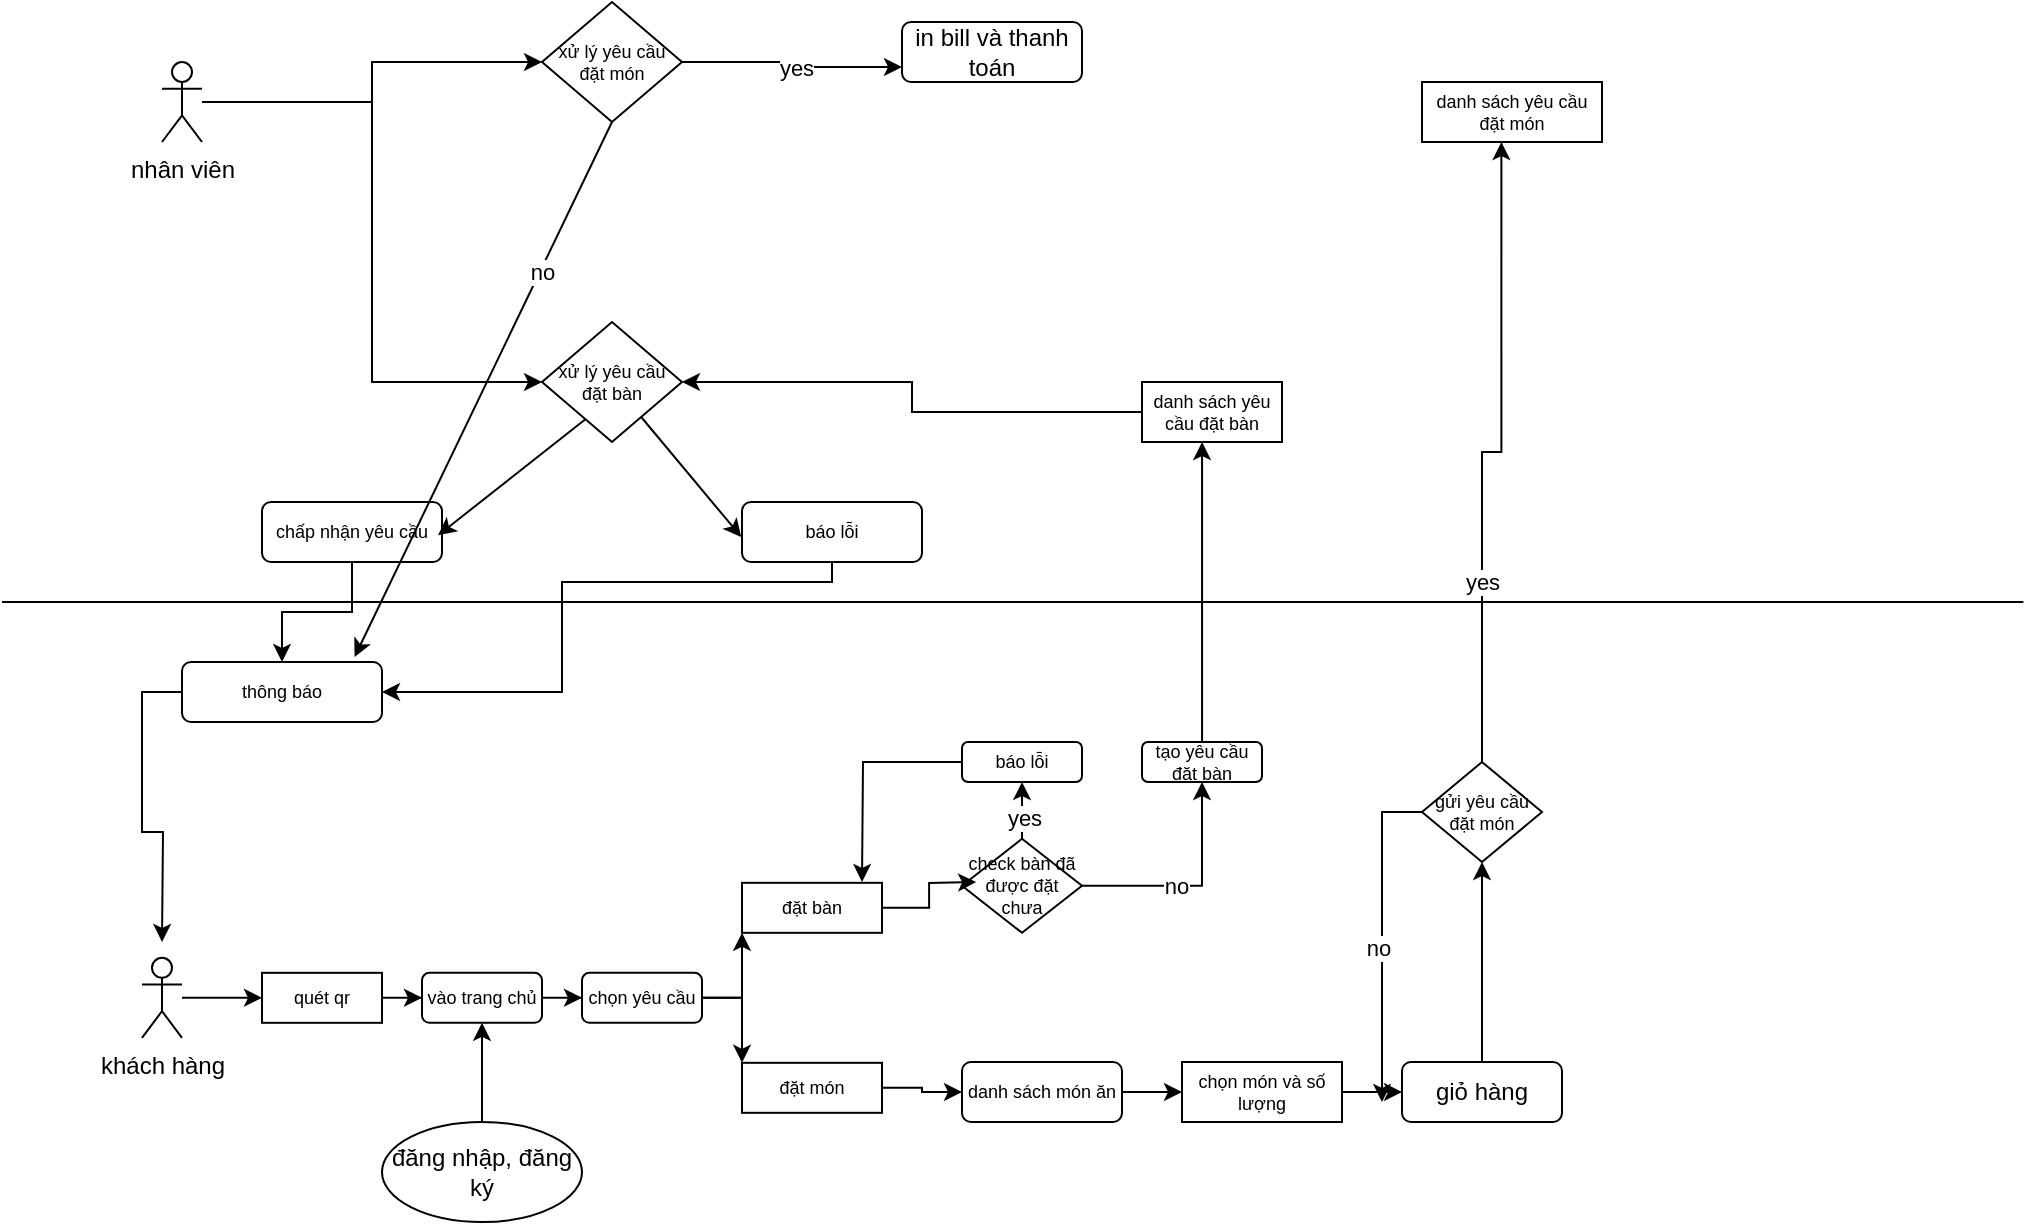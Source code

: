 <mxfile version="24.7.14">
  <diagram name="Trang-1" id="1DMesU5spUel-o7tlGQU">
    <mxGraphModel dx="2022" dy="650" grid="1" gridSize="10" guides="1" tooltips="1" connect="1" arrows="1" fold="1" page="1" pageScale="1" pageWidth="827" pageHeight="1169" math="0" shadow="0">
      <root>
        <mxCell id="0" />
        <mxCell id="1" parent="0" />
        <mxCell id="oxGjsUCAKeBhMwnqYwcX-6" style="edgeStyle=orthogonalEdgeStyle;rounded=0;orthogonalLoop=1;jettySize=auto;html=1;entryX=0;entryY=0.5;entryDx=0;entryDy=0;" edge="1" parent="1" source="oxGjsUCAKeBhMwnqYwcX-1" target="oxGjsUCAKeBhMwnqYwcX-5">
          <mxGeometry relative="1" as="geometry" />
        </mxCell>
        <mxCell id="oxGjsUCAKeBhMwnqYwcX-1" value="khách hàng" style="shape=umlActor;verticalLabelPosition=bottom;verticalAlign=top;html=1;outlineConnect=0;" vertex="1" parent="1">
          <mxGeometry x="10" y="487.91" width="20" height="40" as="geometry" />
        </mxCell>
        <mxCell id="oxGjsUCAKeBhMwnqYwcX-8" style="edgeStyle=orthogonalEdgeStyle;rounded=0;orthogonalLoop=1;jettySize=auto;html=1;" edge="1" parent="1" source="oxGjsUCAKeBhMwnqYwcX-3" target="oxGjsUCAKeBhMwnqYwcX-4">
          <mxGeometry relative="1" as="geometry" />
        </mxCell>
        <mxCell id="oxGjsUCAKeBhMwnqYwcX-3" value="vào trang chủ" style="rounded=1;whiteSpace=wrap;html=1;fontSize=9;" vertex="1" parent="1">
          <mxGeometry x="150" y="495.41" width="60" height="25" as="geometry" />
        </mxCell>
        <mxCell id="oxGjsUCAKeBhMwnqYwcX-13" style="edgeStyle=orthogonalEdgeStyle;rounded=0;orthogonalLoop=1;jettySize=auto;html=1;entryX=0;entryY=1;entryDx=0;entryDy=0;" edge="1" parent="1" source="oxGjsUCAKeBhMwnqYwcX-4" target="oxGjsUCAKeBhMwnqYwcX-9">
          <mxGeometry relative="1" as="geometry" />
        </mxCell>
        <mxCell id="oxGjsUCAKeBhMwnqYwcX-14" style="edgeStyle=orthogonalEdgeStyle;rounded=0;orthogonalLoop=1;jettySize=auto;html=1;entryX=0;entryY=0;entryDx=0;entryDy=0;" edge="1" parent="1" source="oxGjsUCAKeBhMwnqYwcX-4" target="oxGjsUCAKeBhMwnqYwcX-10">
          <mxGeometry relative="1" as="geometry" />
        </mxCell>
        <mxCell id="oxGjsUCAKeBhMwnqYwcX-4" value="chọn yêu cầu" style="rounded=1;whiteSpace=wrap;html=1;fontSize=9;" vertex="1" parent="1">
          <mxGeometry x="230" y="495.41" width="60" height="25" as="geometry" />
        </mxCell>
        <mxCell id="oxGjsUCAKeBhMwnqYwcX-7" style="edgeStyle=orthogonalEdgeStyle;rounded=0;orthogonalLoop=1;jettySize=auto;html=1;entryX=0;entryY=0.5;entryDx=0;entryDy=0;" edge="1" parent="1" source="oxGjsUCAKeBhMwnqYwcX-5" target="oxGjsUCAKeBhMwnqYwcX-3">
          <mxGeometry relative="1" as="geometry" />
        </mxCell>
        <mxCell id="oxGjsUCAKeBhMwnqYwcX-5" value="quét qr" style="rounded=0;whiteSpace=wrap;html=1;fontSize=9;" vertex="1" parent="1">
          <mxGeometry x="70" y="495.41" width="60" height="25" as="geometry" />
        </mxCell>
        <mxCell id="oxGjsUCAKeBhMwnqYwcX-9" value="đặt bàn" style="rounded=0;whiteSpace=wrap;html=1;fontSize=9;" vertex="1" parent="1">
          <mxGeometry x="310" y="450.41" width="70" height="25" as="geometry" />
        </mxCell>
        <mxCell id="oxGjsUCAKeBhMwnqYwcX-35" style="edgeStyle=orthogonalEdgeStyle;rounded=0;orthogonalLoop=1;jettySize=auto;html=1;entryX=0;entryY=0.5;entryDx=0;entryDy=0;" edge="1" parent="1" source="oxGjsUCAKeBhMwnqYwcX-10" target="oxGjsUCAKeBhMwnqYwcX-34">
          <mxGeometry relative="1" as="geometry" />
        </mxCell>
        <mxCell id="oxGjsUCAKeBhMwnqYwcX-10" value="đặt món" style="rounded=0;whiteSpace=wrap;html=1;fontSize=9;" vertex="1" parent="1">
          <mxGeometry x="310" y="540.41" width="70" height="25" as="geometry" />
        </mxCell>
        <mxCell id="oxGjsUCAKeBhMwnqYwcX-19" style="edgeStyle=orthogonalEdgeStyle;rounded=0;orthogonalLoop=1;jettySize=auto;html=1;entryX=0.5;entryY=1;entryDx=0;entryDy=0;" edge="1" parent="1" source="oxGjsUCAKeBhMwnqYwcX-15" target="oxGjsUCAKeBhMwnqYwcX-18">
          <mxGeometry relative="1" as="geometry" />
        </mxCell>
        <mxCell id="oxGjsUCAKeBhMwnqYwcX-20" value="yes" style="edgeLabel;html=1;align=center;verticalAlign=middle;resizable=0;points=[];" vertex="1" connectable="0" parent="oxGjsUCAKeBhMwnqYwcX-19">
          <mxGeometry x="0.142" y="1" relative="1" as="geometry">
            <mxPoint as="offset" />
          </mxGeometry>
        </mxCell>
        <mxCell id="oxGjsUCAKeBhMwnqYwcX-23" style="edgeStyle=orthogonalEdgeStyle;rounded=0;orthogonalLoop=1;jettySize=auto;html=1;entryX=0.5;entryY=1;entryDx=0;entryDy=0;" edge="1" parent="1" source="oxGjsUCAKeBhMwnqYwcX-15" target="oxGjsUCAKeBhMwnqYwcX-22">
          <mxGeometry relative="1" as="geometry" />
        </mxCell>
        <mxCell id="oxGjsUCAKeBhMwnqYwcX-24" value="no" style="edgeLabel;html=1;align=center;verticalAlign=middle;resizable=0;points=[];" vertex="1" connectable="0" parent="oxGjsUCAKeBhMwnqYwcX-23">
          <mxGeometry x="-0.158" relative="1" as="geometry">
            <mxPoint as="offset" />
          </mxGeometry>
        </mxCell>
        <mxCell id="oxGjsUCAKeBhMwnqYwcX-15" value="check bàn đã được đặt chưa" style="rhombus;whiteSpace=wrap;html=1;fontSize=9;" vertex="1" parent="1">
          <mxGeometry x="420" y="428.41" width="60" height="47" as="geometry" />
        </mxCell>
        <mxCell id="oxGjsUCAKeBhMwnqYwcX-16" style="edgeStyle=orthogonalEdgeStyle;rounded=0;orthogonalLoop=1;jettySize=auto;html=1;entryX=0.118;entryY=0.566;entryDx=0;entryDy=0;entryPerimeter=0;" edge="1" parent="1" source="oxGjsUCAKeBhMwnqYwcX-9">
          <mxGeometry relative="1" as="geometry">
            <mxPoint x="427.08" y="450.012" as="targetPoint" />
          </mxGeometry>
        </mxCell>
        <mxCell id="oxGjsUCAKeBhMwnqYwcX-21" style="edgeStyle=orthogonalEdgeStyle;rounded=0;orthogonalLoop=1;jettySize=auto;html=1;" edge="1" parent="1" source="oxGjsUCAKeBhMwnqYwcX-18">
          <mxGeometry relative="1" as="geometry">
            <mxPoint x="370" y="450" as="targetPoint" />
          </mxGeometry>
        </mxCell>
        <mxCell id="oxGjsUCAKeBhMwnqYwcX-18" value="báo lỗi" style="rounded=1;whiteSpace=wrap;html=1;fontSize=9;" vertex="1" parent="1">
          <mxGeometry x="420" y="380" width="60" height="20" as="geometry" />
        </mxCell>
        <mxCell id="oxGjsUCAKeBhMwnqYwcX-22" value="tạo yêu cầu đặt bàn" style="rounded=1;whiteSpace=wrap;html=1;fontSize=9;" vertex="1" parent="1">
          <mxGeometry x="510" y="380" width="60" height="20" as="geometry" />
        </mxCell>
        <mxCell id="oxGjsUCAKeBhMwnqYwcX-28" value="" style="endArrow=none;html=1;rounded=0;" edge="1" parent="1">
          <mxGeometry width="50" height="50" relative="1" as="geometry">
            <mxPoint x="-60" y="310" as="sourcePoint" />
            <mxPoint x="950.69" y="310" as="targetPoint" />
          </mxGeometry>
        </mxCell>
        <mxCell id="oxGjsUCAKeBhMwnqYwcX-57" style="edgeStyle=orthogonalEdgeStyle;rounded=0;orthogonalLoop=1;jettySize=auto;html=1;entryX=1;entryY=0.5;entryDx=0;entryDy=0;" edge="1" parent="1" source="oxGjsUCAKeBhMwnqYwcX-29" target="oxGjsUCAKeBhMwnqYwcX-54">
          <mxGeometry relative="1" as="geometry" />
        </mxCell>
        <mxCell id="oxGjsUCAKeBhMwnqYwcX-29" value="danh sách yêu cầu đặt bàn" style="rounded=0;whiteSpace=wrap;html=1;fontSize=9;" vertex="1" parent="1">
          <mxGeometry x="510" y="200" width="70" height="30" as="geometry" />
        </mxCell>
        <mxCell id="oxGjsUCAKeBhMwnqYwcX-30" style="edgeStyle=orthogonalEdgeStyle;rounded=0;orthogonalLoop=1;jettySize=auto;html=1;entryX=0.429;entryY=1;entryDx=0;entryDy=0;entryPerimeter=0;" edge="1" parent="1" source="oxGjsUCAKeBhMwnqYwcX-22" target="oxGjsUCAKeBhMwnqYwcX-29">
          <mxGeometry relative="1" as="geometry" />
        </mxCell>
        <mxCell id="oxGjsUCAKeBhMwnqYwcX-37" style="edgeStyle=orthogonalEdgeStyle;rounded=0;orthogonalLoop=1;jettySize=auto;html=1;entryX=0;entryY=0.5;entryDx=0;entryDy=0;fontSize=9;" edge="1" parent="1" source="oxGjsUCAKeBhMwnqYwcX-34" target="oxGjsUCAKeBhMwnqYwcX-36">
          <mxGeometry relative="1" as="geometry" />
        </mxCell>
        <mxCell id="oxGjsUCAKeBhMwnqYwcX-34" value="danh sách món ăn" style="rounded=1;whiteSpace=wrap;html=1;fontSize=9;" vertex="1" parent="1">
          <mxGeometry x="420" y="540" width="80" height="30" as="geometry" />
        </mxCell>
        <mxCell id="oxGjsUCAKeBhMwnqYwcX-41" style="edgeStyle=orthogonalEdgeStyle;rounded=0;orthogonalLoop=1;jettySize=auto;html=1;" edge="1" parent="1" source="oxGjsUCAKeBhMwnqYwcX-36" target="oxGjsUCAKeBhMwnqYwcX-40">
          <mxGeometry relative="1" as="geometry" />
        </mxCell>
        <mxCell id="oxGjsUCAKeBhMwnqYwcX-36" value="chọn món và số lượng" style="rounded=0;whiteSpace=wrap;html=1;fontSize=9;" vertex="1" parent="1">
          <mxGeometry x="530" y="540" width="80" height="30" as="geometry" />
        </mxCell>
        <mxCell id="oxGjsUCAKeBhMwnqYwcX-46" style="edgeStyle=orthogonalEdgeStyle;rounded=0;orthogonalLoop=1;jettySize=auto;html=1;" edge="1" parent="1" source="oxGjsUCAKeBhMwnqYwcX-38">
          <mxGeometry relative="1" as="geometry">
            <mxPoint x="630" y="560" as="targetPoint" />
          </mxGeometry>
        </mxCell>
        <mxCell id="oxGjsUCAKeBhMwnqYwcX-47" value="no" style="edgeLabel;html=1;align=center;verticalAlign=middle;resizable=0;points=[];" vertex="1" connectable="0" parent="oxGjsUCAKeBhMwnqYwcX-46">
          <mxGeometry x="0.057" y="-2" relative="1" as="geometry">
            <mxPoint as="offset" />
          </mxGeometry>
        </mxCell>
        <mxCell id="oxGjsUCAKeBhMwnqYwcX-38" value="gửi yêu cầu đặt món" style="rhombus;whiteSpace=wrap;html=1;fontSize=9;" vertex="1" parent="1">
          <mxGeometry x="650" y="390" width="60" height="50" as="geometry" />
        </mxCell>
        <mxCell id="oxGjsUCAKeBhMwnqYwcX-42" style="edgeStyle=orthogonalEdgeStyle;rounded=0;orthogonalLoop=1;jettySize=auto;html=1;entryX=0.5;entryY=1;entryDx=0;entryDy=0;" edge="1" parent="1" source="oxGjsUCAKeBhMwnqYwcX-40" target="oxGjsUCAKeBhMwnqYwcX-38">
          <mxGeometry relative="1" as="geometry" />
        </mxCell>
        <mxCell id="oxGjsUCAKeBhMwnqYwcX-40" value="giỏ hàng" style="rounded=1;whiteSpace=wrap;html=1;" vertex="1" parent="1">
          <mxGeometry x="640" y="540" width="80" height="30" as="geometry" />
        </mxCell>
        <mxCell id="oxGjsUCAKeBhMwnqYwcX-43" value="danh sách yêu cầu đặt món" style="rounded=0;whiteSpace=wrap;html=1;fontSize=9;" vertex="1" parent="1">
          <mxGeometry x="650" y="50" width="90" height="30" as="geometry" />
        </mxCell>
        <mxCell id="oxGjsUCAKeBhMwnqYwcX-44" style="edgeStyle=orthogonalEdgeStyle;rounded=0;orthogonalLoop=1;jettySize=auto;html=1;entryX=0.441;entryY=1;entryDx=0;entryDy=0;entryPerimeter=0;" edge="1" parent="1" source="oxGjsUCAKeBhMwnqYwcX-38" target="oxGjsUCAKeBhMwnqYwcX-43">
          <mxGeometry relative="1" as="geometry" />
        </mxCell>
        <mxCell id="oxGjsUCAKeBhMwnqYwcX-45" value="yes" style="edgeLabel;html=1;align=center;verticalAlign=middle;resizable=0;points=[];" vertex="1" connectable="0" parent="oxGjsUCAKeBhMwnqYwcX-44">
          <mxGeometry x="-0.435" relative="1" as="geometry">
            <mxPoint as="offset" />
          </mxGeometry>
        </mxCell>
        <mxCell id="oxGjsUCAKeBhMwnqYwcX-56" style="edgeStyle=orthogonalEdgeStyle;rounded=0;orthogonalLoop=1;jettySize=auto;html=1;entryX=0;entryY=0.5;entryDx=0;entryDy=0;" edge="1" parent="1" source="oxGjsUCAKeBhMwnqYwcX-52" target="oxGjsUCAKeBhMwnqYwcX-54">
          <mxGeometry relative="1" as="geometry" />
        </mxCell>
        <mxCell id="oxGjsUCAKeBhMwnqYwcX-68" style="edgeStyle=orthogonalEdgeStyle;rounded=0;orthogonalLoop=1;jettySize=auto;html=1;entryX=0;entryY=0.5;entryDx=0;entryDy=0;" edge="1" parent="1" source="oxGjsUCAKeBhMwnqYwcX-52" target="oxGjsUCAKeBhMwnqYwcX-55">
          <mxGeometry relative="1" as="geometry" />
        </mxCell>
        <mxCell id="oxGjsUCAKeBhMwnqYwcX-52" value="nhân viên" style="shape=umlActor;verticalLabelPosition=bottom;verticalAlign=top;html=1;outlineConnect=0;" vertex="1" parent="1">
          <mxGeometry x="20" y="40" width="20" height="40" as="geometry" />
        </mxCell>
        <mxCell id="oxGjsUCAKeBhMwnqYwcX-54" value="xử lý yêu cầu đặt bàn" style="rhombus;whiteSpace=wrap;html=1;fontSize=9;" vertex="1" parent="1">
          <mxGeometry x="210" y="170" width="70" height="60" as="geometry" />
        </mxCell>
        <mxCell id="oxGjsUCAKeBhMwnqYwcX-70" style="edgeStyle=orthogonalEdgeStyle;rounded=0;orthogonalLoop=1;jettySize=auto;html=1;entryX=0;entryY=0.75;entryDx=0;entryDy=0;" edge="1" parent="1" source="oxGjsUCAKeBhMwnqYwcX-55" target="oxGjsUCAKeBhMwnqYwcX-69">
          <mxGeometry relative="1" as="geometry" />
        </mxCell>
        <mxCell id="oxGjsUCAKeBhMwnqYwcX-71" value="yes" style="edgeLabel;html=1;align=center;verticalAlign=middle;resizable=0;points=[];" vertex="1" connectable="0" parent="oxGjsUCAKeBhMwnqYwcX-70">
          <mxGeometry x="0.046" relative="1" as="geometry">
            <mxPoint as="offset" />
          </mxGeometry>
        </mxCell>
        <mxCell id="oxGjsUCAKeBhMwnqYwcX-55" value="xử lý yêu cầu đặt món" style="rhombus;whiteSpace=wrap;html=1;fontSize=9;" vertex="1" parent="1">
          <mxGeometry x="210" y="10" width="70" height="60" as="geometry" />
        </mxCell>
        <mxCell id="oxGjsUCAKeBhMwnqYwcX-65" style="edgeStyle=orthogonalEdgeStyle;rounded=0;orthogonalLoop=1;jettySize=auto;html=1;" edge="1" parent="1" source="oxGjsUCAKeBhMwnqYwcX-58" target="oxGjsUCAKeBhMwnqYwcX-64">
          <mxGeometry relative="1" as="geometry" />
        </mxCell>
        <mxCell id="oxGjsUCAKeBhMwnqYwcX-58" value="chấp nhận yêu cầu" style="rounded=1;whiteSpace=wrap;html=1;fontSize=9;" vertex="1" parent="1">
          <mxGeometry x="70" y="260" width="90" height="30" as="geometry" />
        </mxCell>
        <mxCell id="oxGjsUCAKeBhMwnqYwcX-66" style="edgeStyle=orthogonalEdgeStyle;rounded=0;orthogonalLoop=1;jettySize=auto;html=1;entryX=1;entryY=0.5;entryDx=0;entryDy=0;" edge="1" parent="1" source="oxGjsUCAKeBhMwnqYwcX-59" target="oxGjsUCAKeBhMwnqYwcX-64">
          <mxGeometry relative="1" as="geometry">
            <Array as="points">
              <mxPoint x="355" y="300" />
              <mxPoint x="220" y="300" />
              <mxPoint x="220" y="355" />
            </Array>
          </mxGeometry>
        </mxCell>
        <mxCell id="oxGjsUCAKeBhMwnqYwcX-59" value="báo lỗi" style="rounded=1;whiteSpace=wrap;html=1;fontSize=9;" vertex="1" parent="1">
          <mxGeometry x="310" y="260" width="90" height="30" as="geometry" />
        </mxCell>
        <mxCell id="oxGjsUCAKeBhMwnqYwcX-62" value="" style="endArrow=classic;html=1;rounded=0;verticalAlign=middle;exitX=0.308;exitY=0.813;exitDx=0;exitDy=0;exitPerimeter=0;entryX=0.978;entryY=0.556;entryDx=0;entryDy=0;entryPerimeter=0;" edge="1" parent="1" source="oxGjsUCAKeBhMwnqYwcX-54" target="oxGjsUCAKeBhMwnqYwcX-58">
          <mxGeometry width="50" height="50" relative="1" as="geometry">
            <mxPoint x="190" y="290" as="sourcePoint" />
            <mxPoint x="190" y="230" as="targetPoint" />
          </mxGeometry>
        </mxCell>
        <mxCell id="oxGjsUCAKeBhMwnqYwcX-63" value="" style="endArrow=classic;html=1;rounded=0;verticalAlign=middle;entryX=-0.004;entryY=0.583;entryDx=0;entryDy=0;entryPerimeter=0;" edge="1" parent="1" source="oxGjsUCAKeBhMwnqYwcX-54" target="oxGjsUCAKeBhMwnqYwcX-59">
          <mxGeometry width="50" height="50" relative="1" as="geometry">
            <mxPoint x="300" y="240" as="sourcePoint" />
            <mxPoint x="250" y="287" as="targetPoint" />
          </mxGeometry>
        </mxCell>
        <mxCell id="oxGjsUCAKeBhMwnqYwcX-67" style="edgeStyle=orthogonalEdgeStyle;rounded=0;orthogonalLoop=1;jettySize=auto;html=1;" edge="1" parent="1" source="oxGjsUCAKeBhMwnqYwcX-64">
          <mxGeometry relative="1" as="geometry">
            <mxPoint x="20.0" y="480" as="targetPoint" />
          </mxGeometry>
        </mxCell>
        <mxCell id="oxGjsUCAKeBhMwnqYwcX-64" value="thông báo" style="rounded=1;whiteSpace=wrap;html=1;fontSize=9;" vertex="1" parent="1">
          <mxGeometry x="30" y="340" width="100" height="30" as="geometry" />
        </mxCell>
        <mxCell id="oxGjsUCAKeBhMwnqYwcX-69" value="in bill và thanh toán" style="rounded=1;whiteSpace=wrap;html=1;" vertex="1" parent="1">
          <mxGeometry x="390" y="20" width="90" height="30" as="geometry" />
        </mxCell>
        <mxCell id="oxGjsUCAKeBhMwnqYwcX-72" value="" style="endArrow=classic;html=1;rounded=0;exitX=0.5;exitY=1;exitDx=0;exitDy=0;entryX=0.863;entryY=-0.083;entryDx=0;entryDy=0;entryPerimeter=0;" edge="1" parent="1" source="oxGjsUCAKeBhMwnqYwcX-55" target="oxGjsUCAKeBhMwnqYwcX-64">
          <mxGeometry width="50" height="50" relative="1" as="geometry">
            <mxPoint x="530" y="180" as="sourcePoint" />
            <mxPoint x="580" y="130" as="targetPoint" />
          </mxGeometry>
        </mxCell>
        <mxCell id="oxGjsUCAKeBhMwnqYwcX-73" value="no" style="edgeLabel;html=1;align=center;verticalAlign=middle;resizable=0;points=[];" vertex="1" connectable="0" parent="oxGjsUCAKeBhMwnqYwcX-72">
          <mxGeometry x="-0.444" y="1" relative="1" as="geometry">
            <mxPoint as="offset" />
          </mxGeometry>
        </mxCell>
        <mxCell id="oxGjsUCAKeBhMwnqYwcX-75" style="edgeStyle=orthogonalEdgeStyle;rounded=0;orthogonalLoop=1;jettySize=auto;html=1;entryX=0.5;entryY=1;entryDx=0;entryDy=0;" edge="1" parent="1" source="oxGjsUCAKeBhMwnqYwcX-74" target="oxGjsUCAKeBhMwnqYwcX-3">
          <mxGeometry relative="1" as="geometry" />
        </mxCell>
        <mxCell id="oxGjsUCAKeBhMwnqYwcX-74" value="đăng nhập, đăng ký" style="ellipse;whiteSpace=wrap;html=1;" vertex="1" parent="1">
          <mxGeometry x="130" y="570" width="100" height="50" as="geometry" />
        </mxCell>
      </root>
    </mxGraphModel>
  </diagram>
</mxfile>
